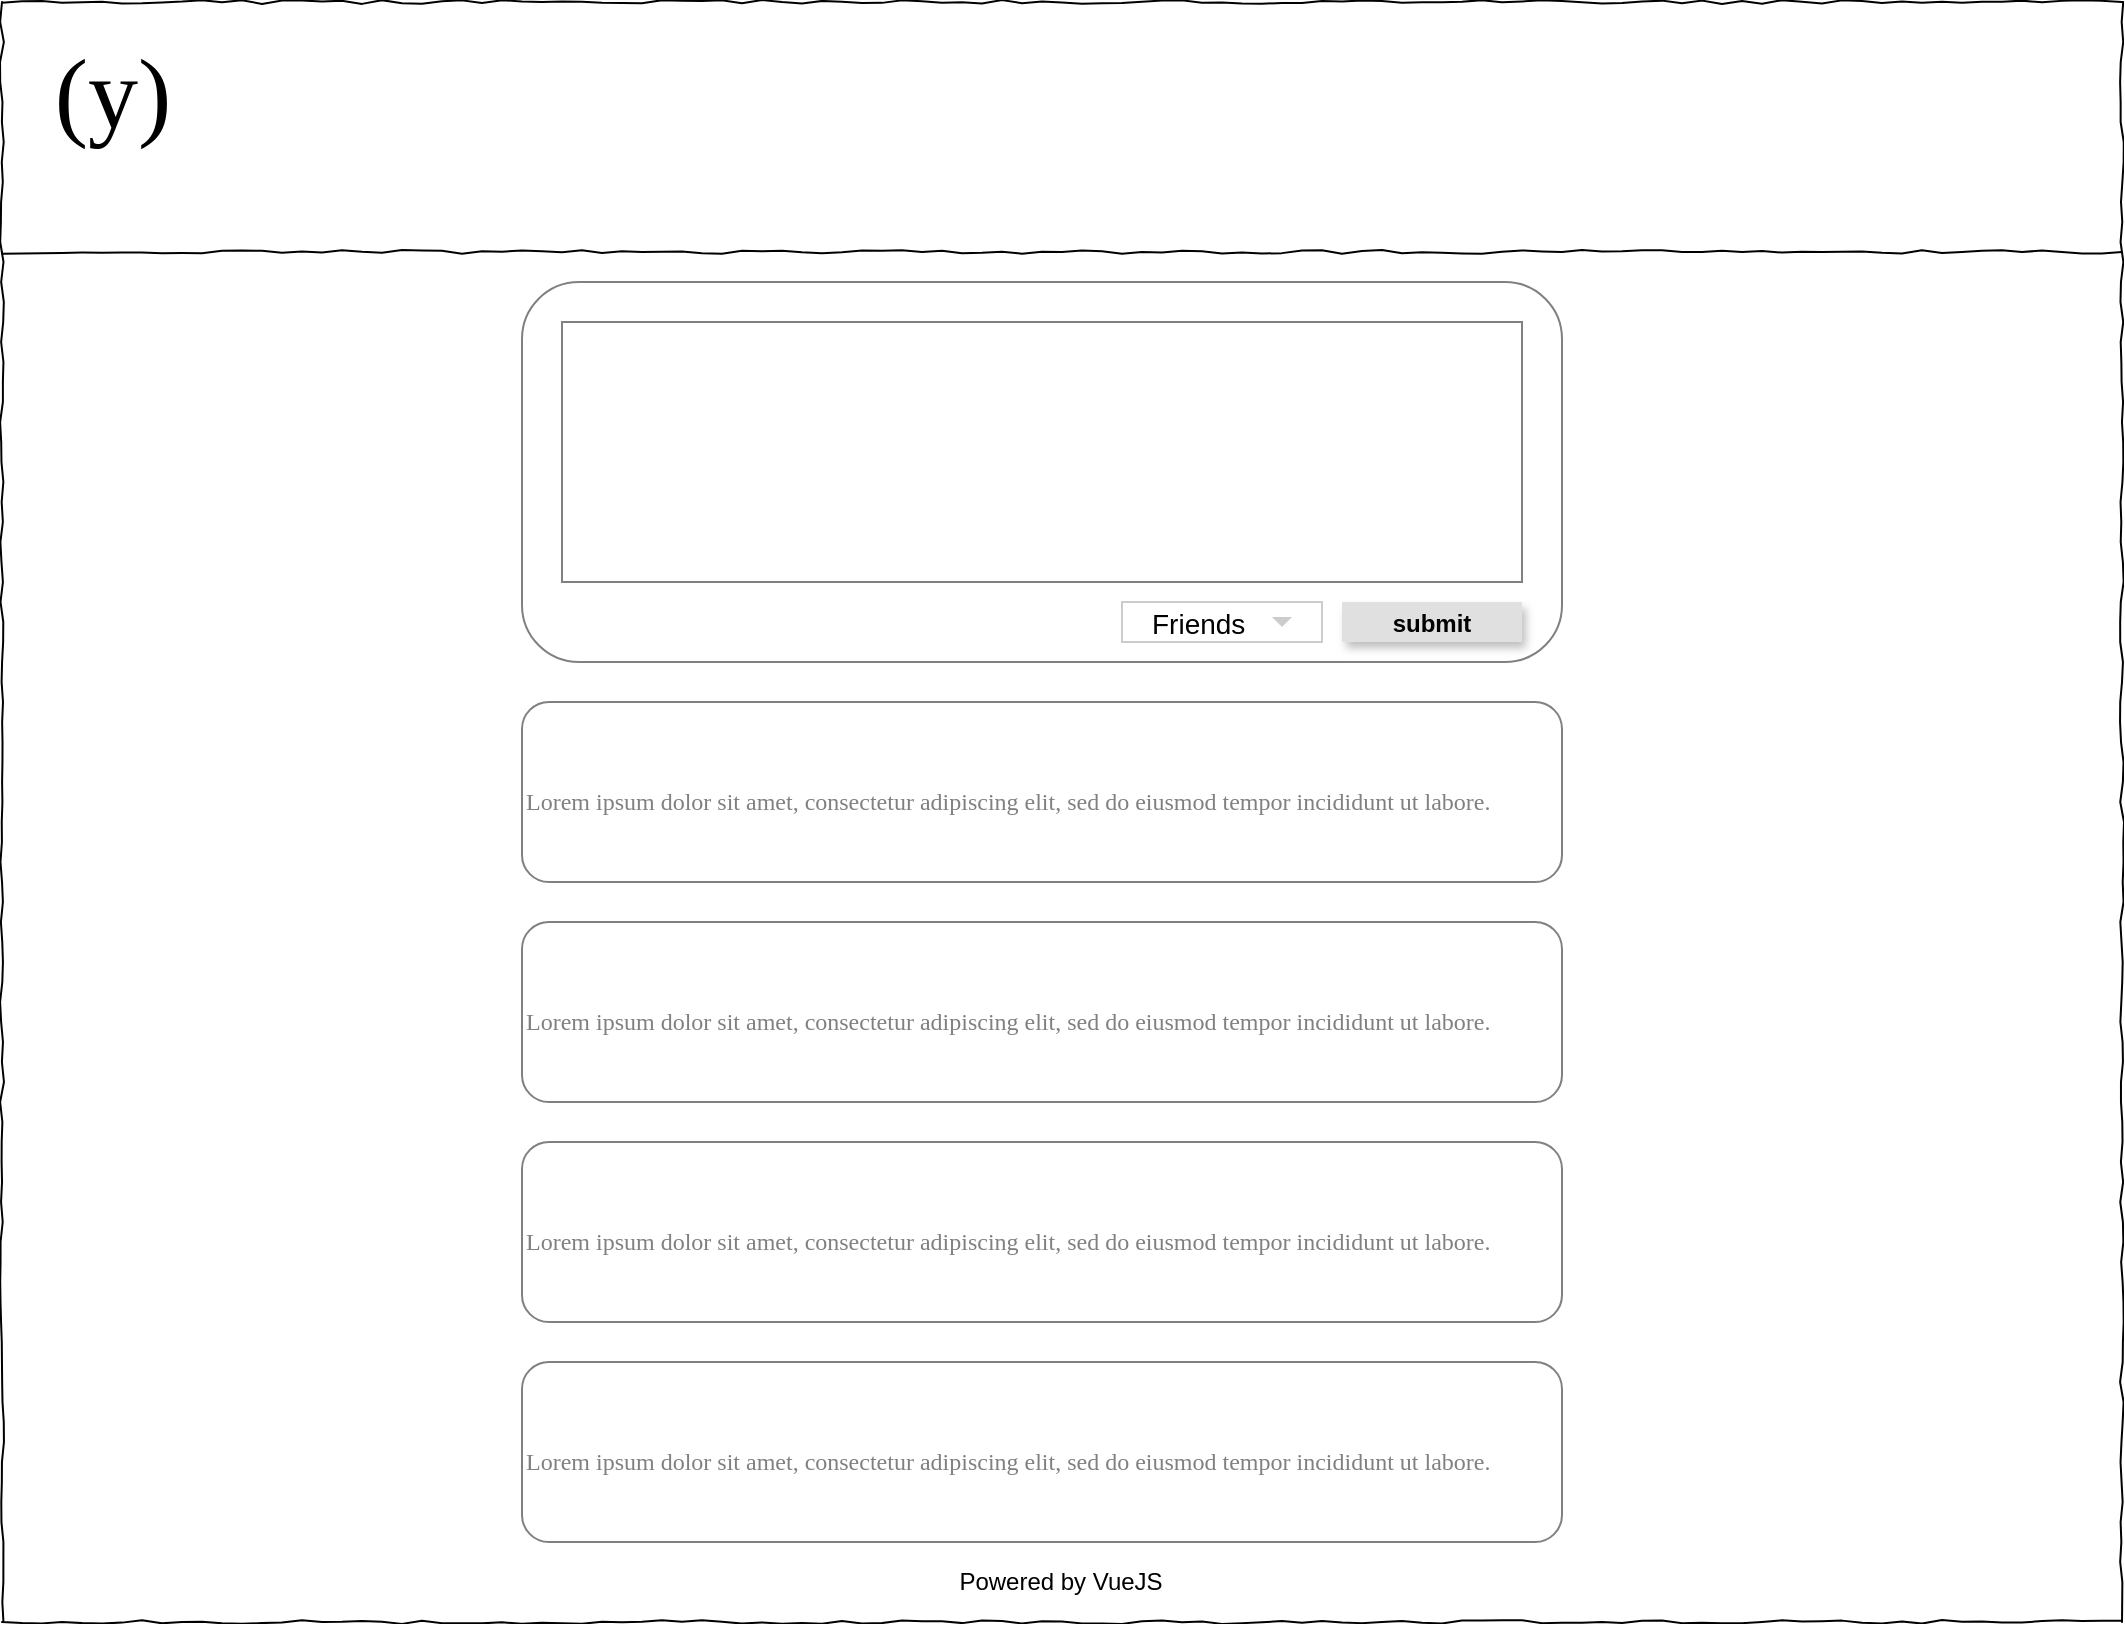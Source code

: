 <mxfile version="12.3.5" type="device" pages="1"><diagram name="Page-1" id="03018318-947c-dd8e-b7a3-06fadd420f32"><mxGraphModel dx="1408" dy="770" grid="1" gridSize="10" guides="1" tooltips="1" connect="1" arrows="1" fold="1" page="1" pageScale="1" pageWidth="1100" pageHeight="850" background="#ffffff" math="0" shadow="0"><root><mxCell id="0"/><mxCell id="1" parent="0"/><mxCell id="677b7b8949515195-1" value="" style="whiteSpace=wrap;html=1;rounded=0;shadow=0;labelBackgroundColor=none;strokeColor=#000000;strokeWidth=1;fillColor=none;fontFamily=Verdana;fontSize=12;fontColor=#000000;align=center;comic=1;" parent="1" vertex="1"><mxGeometry x="20" y="20" width="1060" height="810" as="geometry"/></mxCell><mxCell id="677b7b8949515195-9" value="" style="line;strokeWidth=1;html=1;rounded=0;shadow=0;labelBackgroundColor=none;fillColor=none;fontFamily=Verdana;fontSize=14;fontColor=#000000;align=center;comic=1;" parent="1" vertex="1"><mxGeometry x="20" y="140" width="1060" height="10" as="geometry"/></mxCell><mxCell id="-x-Y5rPFUrFGev4KW4my-16" value="Powered by VueJS" style="text;html=1;strokeColor=none;fillColor=none;align=center;verticalAlign=middle;whiteSpace=wrap;rounded=0;" parent="1" vertex="1"><mxGeometry x="492" y="800" width="115" height="20" as="geometry"/></mxCell><mxCell id="i0x4FmxERZdtXc5FBTtB-1" value="&lt;font style=&quot;font-size: 50px&quot; face=&quot;Verdana&quot;&gt;(y)&lt;/font&gt;" style="text;html=1;align=center;verticalAlign=middle;resizable=0;points=[];;autosize=1;fontSize=27;" vertex="1" parent="1"><mxGeometry x="30" y="40" width="90" height="50" as="geometry"/></mxCell><mxCell id="i0x4FmxERZdtXc5FBTtB-30" value="" style="rounded=1;whiteSpace=wrap;html=1;labelBackgroundColor=#ffffff;strokeColor=#808080;fontSize=27;fontColor=#808080;" vertex="1" parent="1"><mxGeometry x="280" y="160" width="520" height="190" as="geometry"/></mxCell><mxCell id="i0x4FmxERZdtXc5FBTtB-31" value="" style="rounded=0;whiteSpace=wrap;html=1;labelBackgroundColor=#ffffff;strokeColor=#808080;fontSize=27;fontColor=#808080;" vertex="1" parent="1"><mxGeometry x="300" y="180" width="480" height="130" as="geometry"/></mxCell><mxCell id="i0x4FmxERZdtXc5FBTtB-33" value="submit" style="dashed=0;align=center;fontSize=12;shape=rect;fillColor=#e0e0e0;strokeColor=none;fontStyle=1;shadow=1;labelBackgroundColor=none;" vertex="1" parent="1"><mxGeometry x="690" y="320" width="90" height="20" as="geometry"/></mxCell><mxCell id="i0x4FmxERZdtXc5FBTtB-34" value="" style="dashed=0;align=center;fontSize=12;shape=rect;fillColor=#ffffff;strokeColor=#cccccc;labelBackgroundColor=none;" vertex="1" parent="1"><mxGeometry x="580" y="320" width="100" height="20" as="geometry"/></mxCell><mxCell id="i0x4FmxERZdtXc5FBTtB-37" style="edgeStyle=none;rounded=0;comic=1;orthogonalLoop=1;jettySize=auto;html=1;shadow=0;strokeColor=#000000;fontSize=27;fontColor=#808080;" edge="1" parent="i0x4FmxERZdtXc5FBTtB-34" source="i0x4FmxERZdtXc5FBTtB-35" target="i0x4FmxERZdtXc5FBTtB-34"><mxGeometry relative="1" as="geometry"/></mxCell><mxCell id="i0x4FmxERZdtXc5FBTtB-35" value="Friends" style="text;fontColor=#000000;verticalAlign=middle;spacingLeft=13;fontSize=14;" vertex="1" parent="i0x4FmxERZdtXc5FBTtB-34"><mxGeometry width="100" height="20" as="geometry"/></mxCell><mxCell id="i0x4FmxERZdtXc5FBTtB-36" value="" style="dashed=0;html=1;shape=mxgraph.gmdl.triangle;fillColor=#cccccc;strokeColor=none;" vertex="1" parent="i0x4FmxERZdtXc5FBTtB-34"><mxGeometry x="1" y="0.5" width="10" height="5" relative="1" as="geometry"><mxPoint x="-25" y="-2.5" as="offset"/></mxGeometry></mxCell><mxCell id="i0x4FmxERZdtXc5FBTtB-38" value="&lt;span style=&quot;white-space: normal ; line-height: 90%&quot;&gt;&lt;font face=&quot;Verdana&quot; style=&quot;line-height: 100% ; font-size: 12px&quot;&gt;Lorem ipsum dolor sit amet, consectetur adipiscing elit, sed do eiusmod tempor incididunt ut labore.&lt;/font&gt;&lt;/span&gt;" style="rounded=1;whiteSpace=wrap;html=1;labelBackgroundColor=#ffffff;strokeColor=#808080;fontSize=27;fontColor=#808080;align=left;" vertex="1" parent="1"><mxGeometry x="280" y="370" width="520" height="90" as="geometry"/></mxCell><mxCell id="i0x4FmxERZdtXc5FBTtB-39" value="" style="shape=image;html=1;verticalAlign=top;verticalLabelPosition=bottom;labelBackgroundColor=#ffffff;imageAspect=0;aspect=fixed;image=https://cdn4.iconfinder.com/data/icons/48-bubbles/48/33.Thumbs-Up-128.png;strokeColor=#808080;fontSize=27;fontColor=#808080;" vertex="1" parent="1"><mxGeometry x="750" y="430" width="18" height="18" as="geometry"/></mxCell><mxCell id="i0x4FmxERZdtXc5FBTtB-46" value="&lt;span style=&quot;white-space: normal ; line-height: 90%&quot;&gt;&lt;font face=&quot;Verdana&quot; style=&quot;line-height: 100% ; font-size: 12px&quot;&gt;Lorem ipsum dolor sit amet, consectetur adipiscing elit, sed do eiusmod tempor incididunt ut labore.&lt;/font&gt;&lt;/span&gt;" style="rounded=1;whiteSpace=wrap;html=1;labelBackgroundColor=#ffffff;strokeColor=#808080;fontSize=27;fontColor=#808080;align=left;" vertex="1" parent="1"><mxGeometry x="280" y="480" width="520" height="90" as="geometry"/></mxCell><mxCell id="i0x4FmxERZdtXc5FBTtB-47" value="" style="shape=image;html=1;verticalAlign=top;verticalLabelPosition=bottom;labelBackgroundColor=#ffffff;imageAspect=0;aspect=fixed;image=https://cdn4.iconfinder.com/data/icons/48-bubbles/48/33.Thumbs-Up-128.png;strokeColor=#808080;fontSize=27;fontColor=#808080;" vertex="1" parent="1"><mxGeometry x="750" y="540" width="18" height="18" as="geometry"/></mxCell><mxCell id="i0x4FmxERZdtXc5FBTtB-48" value="&lt;span style=&quot;white-space: normal ; line-height: 90%&quot;&gt;&lt;font face=&quot;Verdana&quot; style=&quot;line-height: 100% ; font-size: 12px&quot;&gt;Lorem ipsum dolor sit amet, consectetur adipiscing elit, sed do eiusmod tempor incididunt ut labore.&lt;/font&gt;&lt;/span&gt;" style="rounded=1;whiteSpace=wrap;html=1;labelBackgroundColor=#ffffff;strokeColor=#808080;fontSize=27;fontColor=#808080;align=left;" vertex="1" parent="1"><mxGeometry x="280" y="590" width="520" height="90" as="geometry"/></mxCell><mxCell id="i0x4FmxERZdtXc5FBTtB-49" value="" style="shape=image;html=1;verticalAlign=top;verticalLabelPosition=bottom;labelBackgroundColor=#ffffff;imageAspect=0;aspect=fixed;image=https://cdn4.iconfinder.com/data/icons/48-bubbles/48/33.Thumbs-Up-128.png;strokeColor=#808080;fontSize=27;fontColor=#808080;" vertex="1" parent="1"><mxGeometry x="750" y="650" width="18" height="18" as="geometry"/></mxCell><mxCell id="i0x4FmxERZdtXc5FBTtB-50" value="&lt;span style=&quot;white-space: normal ; line-height: 90%&quot;&gt;&lt;font face=&quot;Verdana&quot; style=&quot;line-height: 100% ; font-size: 12px&quot;&gt;Lorem ipsum dolor sit amet, consectetur adipiscing elit, sed do eiusmod tempor incididunt ut labore.&lt;/font&gt;&lt;/span&gt;" style="rounded=1;whiteSpace=wrap;html=1;labelBackgroundColor=#ffffff;strokeColor=#808080;fontSize=27;fontColor=#808080;align=left;" vertex="1" parent="1"><mxGeometry x="280" y="700" width="520" height="90" as="geometry"/></mxCell><mxCell id="i0x4FmxERZdtXc5FBTtB-51" value="" style="shape=image;html=1;verticalAlign=top;verticalLabelPosition=bottom;labelBackgroundColor=#ffffff;imageAspect=0;aspect=fixed;image=https://cdn4.iconfinder.com/data/icons/48-bubbles/48/33.Thumbs-Up-128.png;strokeColor=#808080;fontSize=27;fontColor=#808080;" vertex="1" parent="1"><mxGeometry x="750" y="760" width="18" height="18" as="geometry"/></mxCell></root></mxGraphModel></diagram></mxfile>